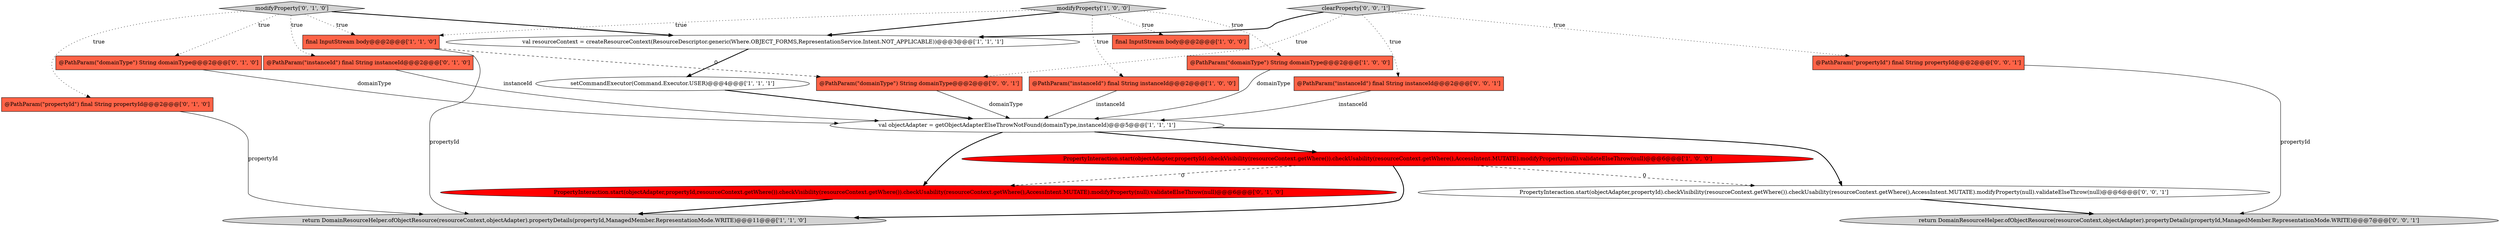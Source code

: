 digraph {
19 [style = filled, label = "@PathParam(\"domainType\") String domainType@@@2@@@['0', '0', '1']", fillcolor = tomato, shape = box image = "AAA0AAABBB3BBB"];
15 [style = filled, label = "clearProperty['0', '0', '1']", fillcolor = lightgray, shape = diamond image = "AAA0AAABBB3BBB"];
18 [style = filled, label = "PropertyInteraction.start(objectAdapter,propertyId).checkVisibility(resourceContext.getWhere()).checkUsability(resourceContext.getWhere(),AccessIntent.MUTATE).modifyProperty(null).validateElseThrow(null)@@@6@@@['0', '0', '1']", fillcolor = white, shape = ellipse image = "AAA0AAABBB3BBB"];
12 [style = filled, label = "@PathParam(\"domainType\") String domainType@@@2@@@['0', '1', '0']", fillcolor = tomato, shape = box image = "AAA0AAABBB2BBB"];
2 [style = filled, label = "final InputStream body@@@2@@@['1', '0', '0']", fillcolor = tomato, shape = box image = "AAA0AAABBB1BBB"];
4 [style = filled, label = "modifyProperty['1', '0', '0']", fillcolor = lightgray, shape = diamond image = "AAA0AAABBB1BBB"];
8 [style = filled, label = "final InputStream body@@@2@@@['1', '1', '0']", fillcolor = tomato, shape = box image = "AAA0AAABBB1BBB"];
6 [style = filled, label = "val objectAdapter = getObjectAdapterElseThrowNotFound(domainType,instanceId)@@@5@@@['1', '1', '1']", fillcolor = white, shape = ellipse image = "AAA0AAABBB1BBB"];
11 [style = filled, label = "@PathParam(\"instanceId\") final String instanceId@@@2@@@['0', '1', '0']", fillcolor = tomato, shape = box image = "AAA0AAABBB2BBB"];
9 [style = filled, label = "return DomainResourceHelper.ofObjectResource(resourceContext,objectAdapter).propertyDetails(propertyId,ManagedMember.RepresentationMode.WRITE)@@@11@@@['1', '1', '0']", fillcolor = lightgray, shape = ellipse image = "AAA0AAABBB1BBB"];
10 [style = filled, label = "modifyProperty['0', '1', '0']", fillcolor = lightgray, shape = diamond image = "AAA0AAABBB2BBB"];
7 [style = filled, label = "@PathParam(\"instanceId\") final String instanceId@@@2@@@['1', '0', '0']", fillcolor = tomato, shape = box image = "AAA0AAABBB1BBB"];
16 [style = filled, label = "@PathParam(\"propertyId\") final String propertyId@@@2@@@['0', '0', '1']", fillcolor = tomato, shape = box image = "AAA0AAABBB3BBB"];
3 [style = filled, label = "setCommandExecutor(Command.Executor.USER)@@@4@@@['1', '1', '1']", fillcolor = white, shape = ellipse image = "AAA0AAABBB1BBB"];
20 [style = filled, label = "return DomainResourceHelper.ofObjectResource(resourceContext,objectAdapter).propertyDetails(propertyId,ManagedMember.RepresentationMode.WRITE)@@@7@@@['0', '0', '1']", fillcolor = lightgray, shape = ellipse image = "AAA0AAABBB3BBB"];
5 [style = filled, label = "@PathParam(\"domainType\") String domainType@@@2@@@['1', '0', '0']", fillcolor = tomato, shape = box image = "AAA0AAABBB1BBB"];
1 [style = filled, label = "val resourceContext = createResourceContext(ResourceDescriptor.generic(Where.OBJECT_FORMS,RepresentationService.Intent.NOT_APPLICABLE))@@@3@@@['1', '1', '1']", fillcolor = white, shape = ellipse image = "AAA0AAABBB1BBB"];
17 [style = filled, label = "@PathParam(\"instanceId\") final String instanceId@@@2@@@['0', '0', '1']", fillcolor = tomato, shape = box image = "AAA0AAABBB3BBB"];
13 [style = filled, label = "@PathParam(\"propertyId\") final String propertyId@@@2@@@['0', '1', '0']", fillcolor = tomato, shape = box image = "AAA0AAABBB2BBB"];
14 [style = filled, label = "PropertyInteraction.start(objectAdapter,propertyId,resourceContext.getWhere()).checkVisibility(resourceContext.getWhere()).checkUsability(resourceContext.getWhere(),AccessIntent.MUTATE).modifyProperty(null).validateElseThrow(null)@@@6@@@['0', '1', '0']", fillcolor = red, shape = ellipse image = "AAA1AAABBB2BBB"];
0 [style = filled, label = "PropertyInteraction.start(objectAdapter,propertyId).checkVisibility(resourceContext.getWhere()).checkUsability(resourceContext.getWhere(),AccessIntent.MUTATE).modifyProperty(null).validateElseThrow(null)@@@6@@@['1', '0', '0']", fillcolor = red, shape = ellipse image = "AAA1AAABBB1BBB"];
4->5 [style = dotted, label="true"];
10->8 [style = dotted, label="true"];
8->9 [style = solid, label="propertyId"];
8->19 [style = dashed, label="0"];
0->9 [style = bold, label=""];
10->12 [style = dotted, label="true"];
6->18 [style = bold, label=""];
7->6 [style = solid, label="instanceId"];
1->3 [style = bold, label=""];
11->6 [style = solid, label="instanceId"];
13->9 [style = solid, label="propertyId"];
4->7 [style = dotted, label="true"];
4->8 [style = dotted, label="true"];
3->6 [style = bold, label=""];
6->0 [style = bold, label=""];
15->16 [style = dotted, label="true"];
17->6 [style = solid, label="instanceId"];
12->6 [style = solid, label="domainType"];
15->17 [style = dotted, label="true"];
6->14 [style = bold, label=""];
0->14 [style = dashed, label="0"];
16->20 [style = solid, label="propertyId"];
18->20 [style = bold, label=""];
10->13 [style = dotted, label="true"];
10->11 [style = dotted, label="true"];
5->6 [style = solid, label="domainType"];
15->19 [style = dotted, label="true"];
0->18 [style = dashed, label="0"];
14->9 [style = bold, label=""];
4->1 [style = bold, label=""];
10->1 [style = bold, label=""];
4->2 [style = dotted, label="true"];
19->6 [style = solid, label="domainType"];
15->1 [style = bold, label=""];
}
